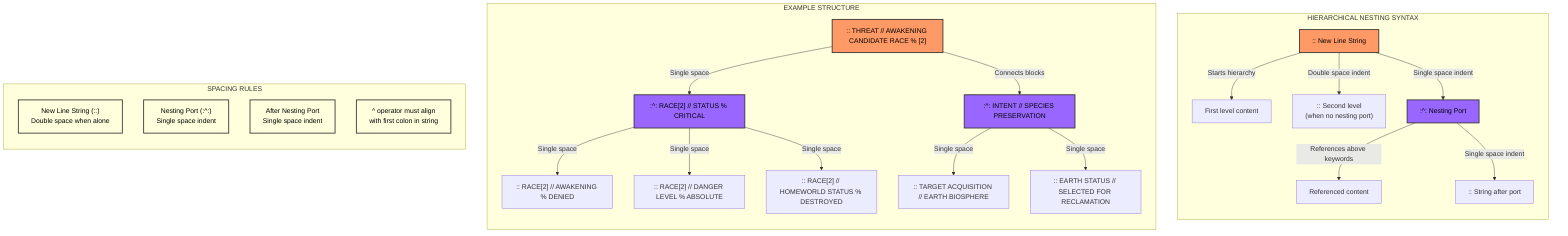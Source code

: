 flowchart TD
    subgraph "HIERARCHICAL NESTING SYNTAX"
        direction TB
        NewLineString[":: New Line String"] -->|"Starts hierarchy"| FirstLevel["First level content"]
        NewLineString -->|"Double space indent"| NewLineString2[":: Second level\n(when no nesting port)"]
        NewLineString -->|"Single space indent"| NestingPort[":^: Nesting Port"] 
        NestingPort -->|"References above keywords"| AboveKeywords["Referenced content"]
        NestingPort -->|"Single space indent"| NewLineStringAfterPort[":: String after port"]
    end
    
    subgraph "EXAMPLE STRUCTURE"
        direction TB
        Threat[":: THREAT // AWAKENING CANDIDATE RACE % [2]"] -->|"Single space"| RacePort[":^: RACE[2] // STATUS % CRITICAL"]
        RacePort -->|"Single space"| Race1[":: RACE[2] // AWAKENING % DENIED"]
        RacePort -->|"Single space"| Race2[":: RACE[2] // DANGER LEVEL % ABSOLUTE"]
        RacePort -->|"Single space"| Race3[":: RACE[2] // HOMEWORLD STATUS % DESTROYED"]
        Threat -->|"Connects blocks"| IntentPort[":^: INTENT // SPECIES PRESERVATION"]
        IntentPort -->|"Single space"| Target[":: TARGET ACQUISITION // EARTH BIOSPHERE"]
        IntentPort -->|"Single space"| EarthStatus[":: EARTH STATUS // SELECTED FOR RECLAMATION"]
    end
    
    subgraph "SPACING RULES"
        direction TB
        Rule1["New Line String (::)\nDouble space when alone"] 
        Rule2["Nesting Port (:^:)\nSingle space indent"] 
        Rule3["After Nesting Port\nSingle space indent"]
        Rule4["^ operator must align\nwith first colon in string"]
    end
    
    style NewLineString fill:#f96,stroke:#333,stroke-width:2px,color:black
    style NestingPort fill:#96f,stroke:#333,stroke-width:2px,color:black
    style Threat fill:#f96,stroke:#333,stroke-width:2px,color:black
    style RacePort fill:#96f,stroke:#333,stroke-width:2px,color:black
    style IntentPort fill:#96f,stroke:#333,stroke-width:2px,color:black
    style Rule1 fill:#ffd,stroke:#333,stroke-width:2px,color:black
    style Rule2 fill:#ffd,stroke:#333,stroke-width:2px,color:black
    style Rule3 fill:#ffd,stroke:#333,stroke-width:2px,color:black
    style Rule4 fill:#ffd,stroke:#333,stroke-width:2px,color:black
